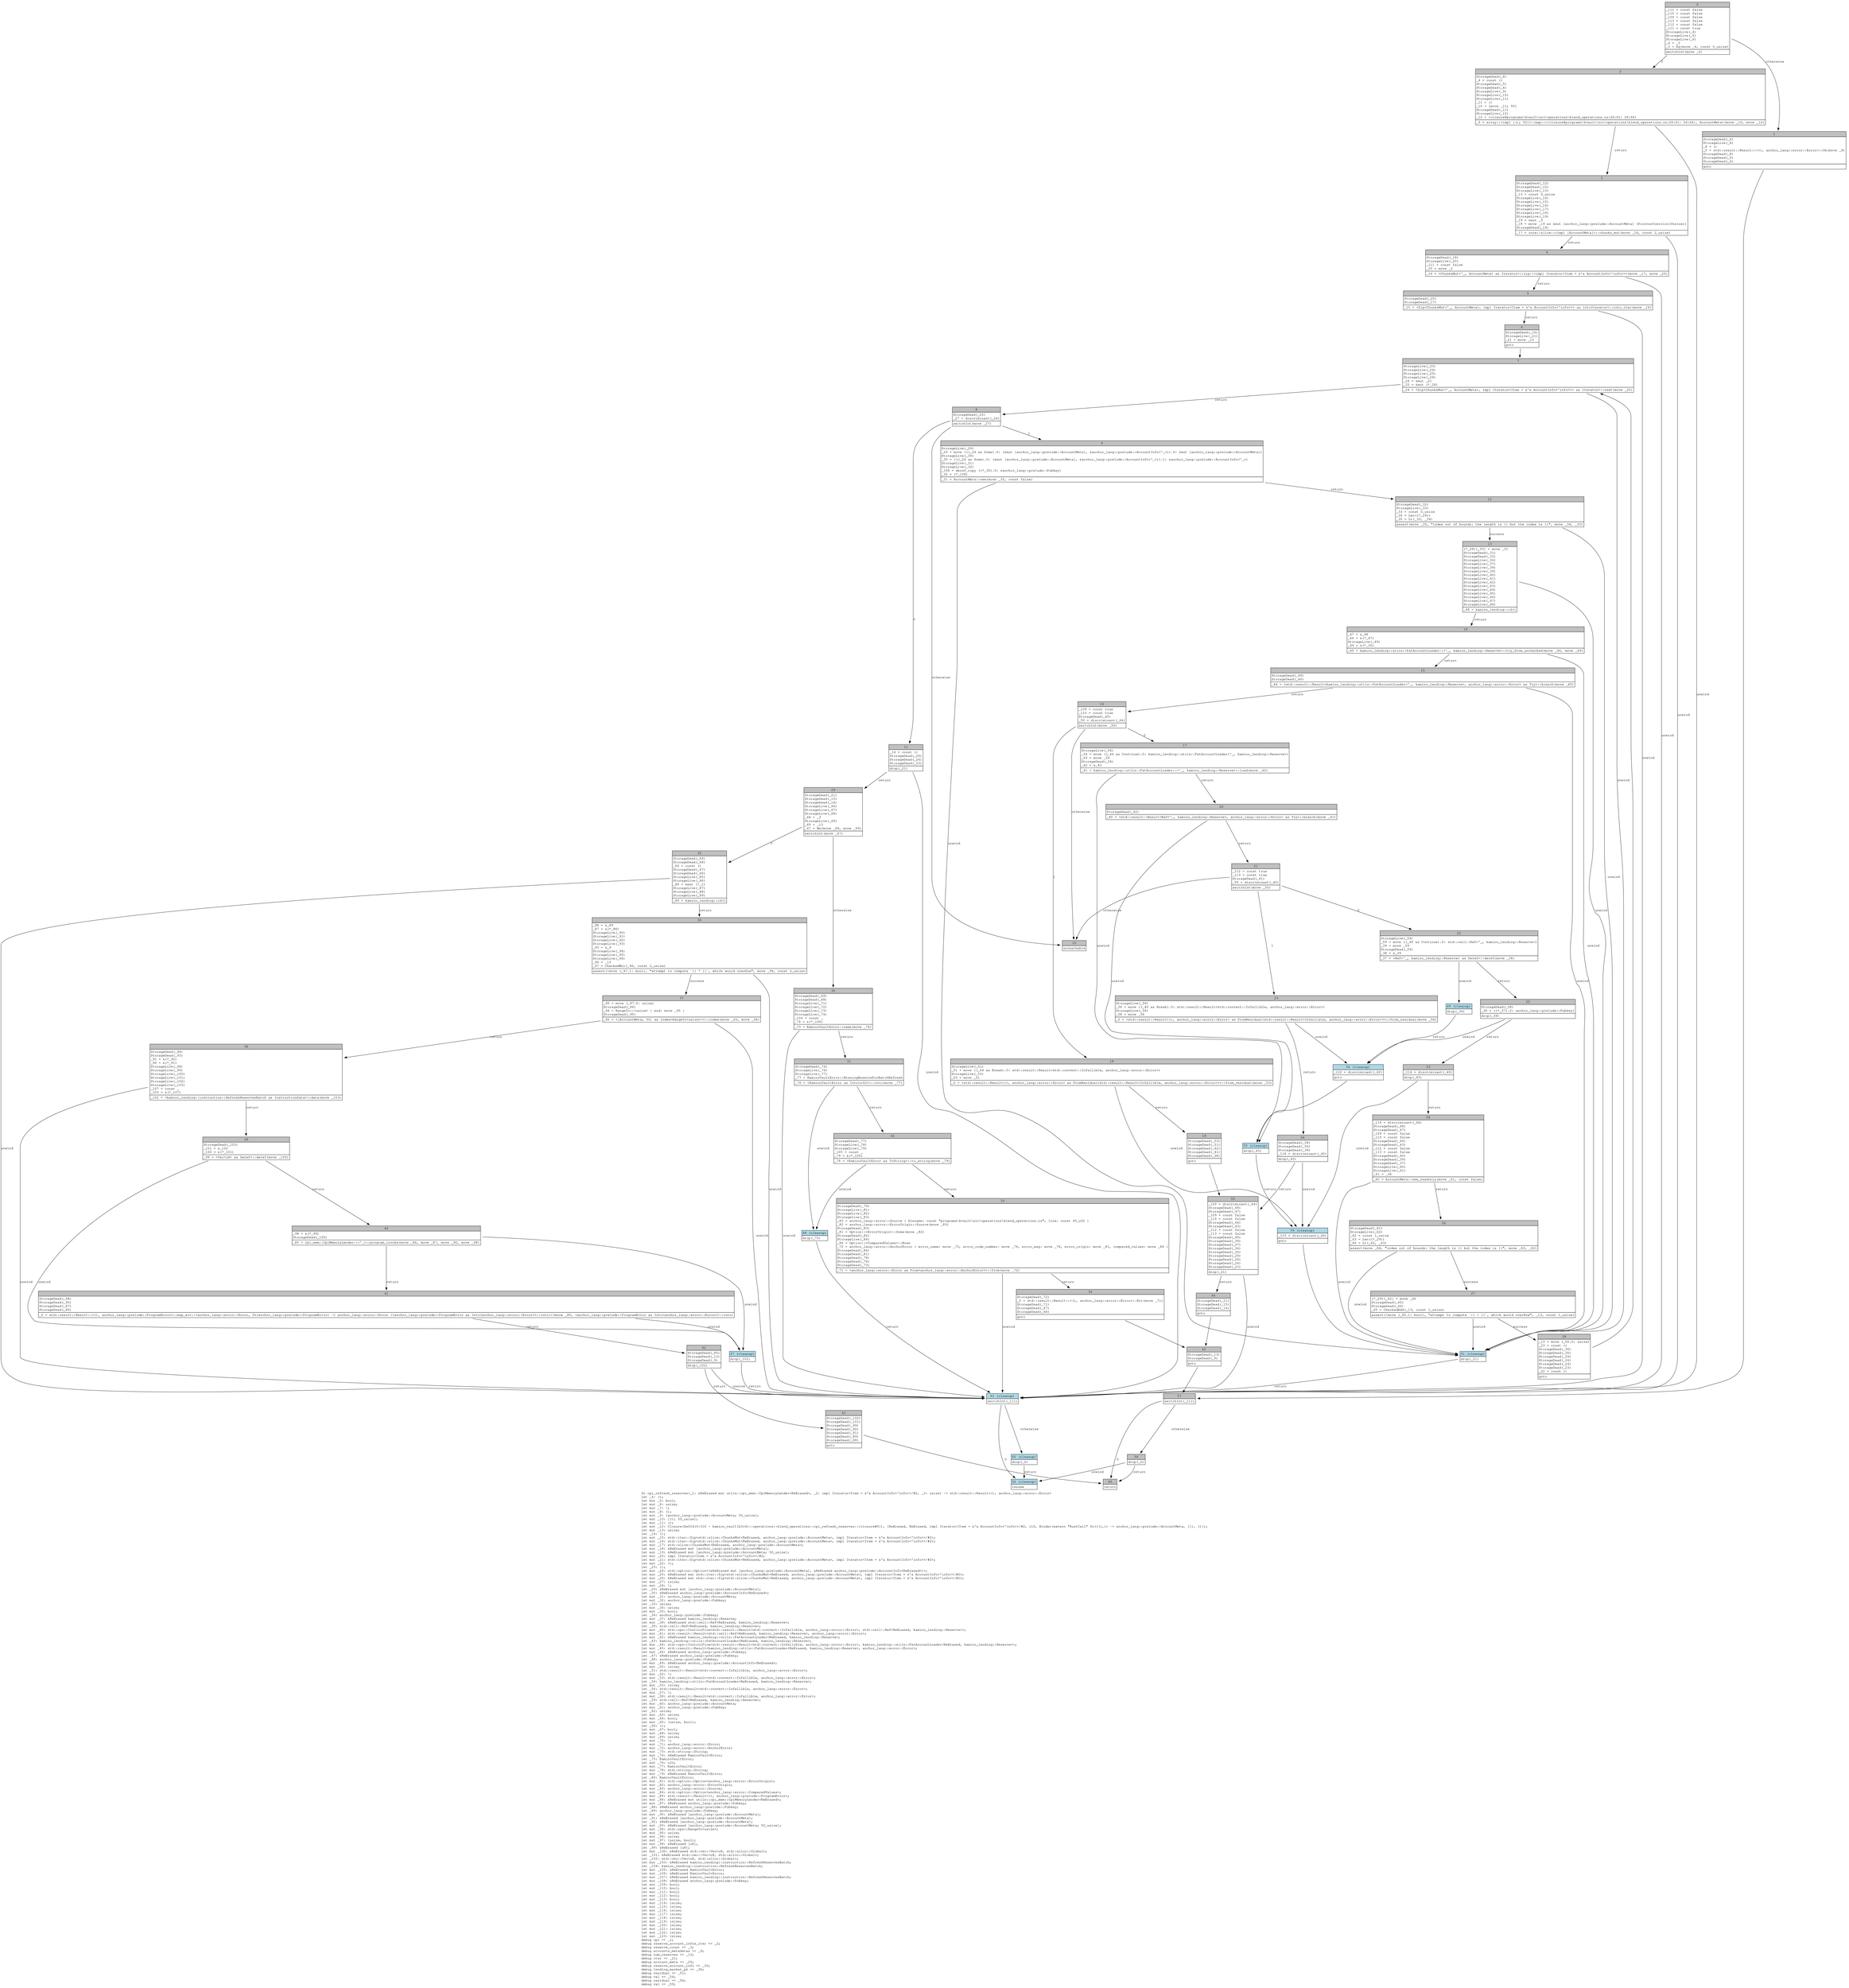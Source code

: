 digraph Mir_0_312 {
    graph [fontname="Courier, monospace"];
    node [fontname="Courier, monospace"];
    edge [fontname="Courier, monospace"];
    label=<fn cpi_refresh_reserves(_1: &amp;ReErased mut utils::cpi_mem::CpiMemoryLender&lt;ReErased&gt;, _2: impl Iterator&lt;Item = &amp;'a AccountInfo&lt;'info&gt;&gt;/#2, _3: usize) -&gt; std::result::Result&lt;(), anchor_lang::error::Error&gt;<br align="left"/>let _4: ();<br align="left"/>let mut _5: bool;<br align="left"/>let mut _6: usize;<br align="left"/>let mut _7: !;<br align="left"/>let mut _8: ();<br align="left"/>let mut _9: [anchor_lang::prelude::AccountMeta; 50_usize];<br align="left"/>let mut _10: [(); 50_usize];<br align="left"/>let mut _11: ();<br align="left"/>let mut _12: Closure(DefId(0:316 ~ kamino_vault[b3c4]::operations::klend_operations::cpi_refresh_reserves::{closure#0}), [ReErased, ReErased, impl Iterator&lt;Item = &amp;'a AccountInfo&lt;'info&gt;&gt;/#2, i16, Binder(extern &quot;RustCall&quot; fn(((),)) -&gt; anchor_lang::prelude::AccountMeta, []), ()]);<br align="left"/>let mut _13: usize;<br align="left"/>let _14: ();<br align="left"/>let mut _15: std::iter::Zip&lt;std::slice::ChunksMut&lt;ReErased, anchor_lang::prelude::AccountMeta&gt;, impl Iterator&lt;Item = &amp;'a AccountInfo&lt;'info&gt;&gt;/#2&gt;;<br align="left"/>let mut _16: std::iter::Zip&lt;std::slice::ChunksMut&lt;ReErased, anchor_lang::prelude::AccountMeta&gt;, impl Iterator&lt;Item = &amp;'a AccountInfo&lt;'info&gt;&gt;/#2&gt;;<br align="left"/>let mut _17: std::slice::ChunksMut&lt;ReErased, anchor_lang::prelude::AccountMeta&gt;;<br align="left"/>let mut _18: &amp;ReErased mut [anchor_lang::prelude::AccountMeta];<br align="left"/>let mut _19: &amp;ReErased mut [anchor_lang::prelude::AccountMeta; 50_usize];<br align="left"/>let mut _20: impl Iterator&lt;Item = &amp;'a AccountInfo&lt;'info&gt;&gt;/#2;<br align="left"/>let mut _21: std::iter::Zip&lt;std::slice::ChunksMut&lt;ReErased, anchor_lang::prelude::AccountMeta&gt;, impl Iterator&lt;Item = &amp;'a AccountInfo&lt;'info&gt;&gt;/#2&gt;;<br align="left"/>let mut _22: ();<br align="left"/>let _23: ();<br align="left"/>let mut _24: std::option::Option&lt;(&amp;ReErased mut [anchor_lang::prelude::AccountMeta], &amp;ReErased anchor_lang::prelude::AccountInfo&lt;ReErased&gt;)&gt;;<br align="left"/>let mut _25: &amp;ReErased mut std::iter::Zip&lt;std::slice::ChunksMut&lt;ReErased, anchor_lang::prelude::AccountMeta&gt;, impl Iterator&lt;Item = &amp;'a AccountInfo&lt;'info&gt;&gt;/#2&gt;;<br align="left"/>let mut _26: &amp;ReErased mut std::iter::Zip&lt;std::slice::ChunksMut&lt;ReErased, anchor_lang::prelude::AccountMeta&gt;, impl Iterator&lt;Item = &amp;'a AccountInfo&lt;'info&gt;&gt;/#2&gt;;<br align="left"/>let mut _27: isize;<br align="left"/>let mut _28: !;<br align="left"/>let _29: &amp;ReErased mut [anchor_lang::prelude::AccountMeta];<br align="left"/>let _30: &amp;ReErased anchor_lang::prelude::AccountInfo&lt;ReErased&gt;;<br align="left"/>let mut _31: anchor_lang::prelude::AccountMeta;<br align="left"/>let mut _32: anchor_lang::prelude::Pubkey;<br align="left"/>let _33: usize;<br align="left"/>let mut _34: usize;<br align="left"/>let mut _35: bool;<br align="left"/>let _36: anchor_lang::prelude::Pubkey;<br align="left"/>let mut _37: &amp;ReErased kamino_lending::Reserve;<br align="left"/>let mut _38: &amp;ReErased std::cell::Ref&lt;ReErased, kamino_lending::Reserve&gt;;<br align="left"/>let _39: std::cell::Ref&lt;ReErased, kamino_lending::Reserve&gt;;<br align="left"/>let mut _40: std::ops::ControlFlow&lt;std::result::Result&lt;std::convert::Infallible, anchor_lang::error::Error&gt;, std::cell::Ref&lt;ReErased, kamino_lending::Reserve&gt;&gt;;<br align="left"/>let mut _41: std::result::Result&lt;std::cell::Ref&lt;ReErased, kamino_lending::Reserve&gt;, anchor_lang::error::Error&gt;;<br align="left"/>let mut _42: &amp;ReErased kamino_lending::utils::FatAccountLoader&lt;ReErased, kamino_lending::Reserve&gt;;<br align="left"/>let _43: kamino_lending::utils::FatAccountLoader&lt;ReErased, kamino_lending::Reserve&gt;;<br align="left"/>let mut _44: std::ops::ControlFlow&lt;std::result::Result&lt;std::convert::Infallible, anchor_lang::error::Error&gt;, kamino_lending::utils::FatAccountLoader&lt;ReErased, kamino_lending::Reserve&gt;&gt;;<br align="left"/>let mut _45: std::result::Result&lt;kamino_lending::utils::FatAccountLoader&lt;ReErased, kamino_lending::Reserve&gt;, anchor_lang::error::Error&gt;;<br align="left"/>let mut _46: &amp;ReErased anchor_lang::prelude::Pubkey;<br align="left"/>let _47: &amp;ReErased anchor_lang::prelude::Pubkey;<br align="left"/>let _48: anchor_lang::prelude::Pubkey;<br align="left"/>let mut _49: &amp;ReErased anchor_lang::prelude::AccountInfo&lt;ReErased&gt;;<br align="left"/>let mut _50: isize;<br align="left"/>let _51: std::result::Result&lt;std::convert::Infallible, anchor_lang::error::Error&gt;;<br align="left"/>let mut _52: !;<br align="left"/>let mut _53: std::result::Result&lt;std::convert::Infallible, anchor_lang::error::Error&gt;;<br align="left"/>let _54: kamino_lending::utils::FatAccountLoader&lt;ReErased, kamino_lending::Reserve&gt;;<br align="left"/>let mut _55: isize;<br align="left"/>let _56: std::result::Result&lt;std::convert::Infallible, anchor_lang::error::Error&gt;;<br align="left"/>let mut _57: !;<br align="left"/>let mut _58: std::result::Result&lt;std::convert::Infallible, anchor_lang::error::Error&gt;;<br align="left"/>let _59: std::cell::Ref&lt;ReErased, kamino_lending::Reserve&gt;;<br align="left"/>let mut _60: anchor_lang::prelude::AccountMeta;<br align="left"/>let mut _61: anchor_lang::prelude::Pubkey;<br align="left"/>let _62: usize;<br align="left"/>let mut _63: usize;<br align="left"/>let mut _64: bool;<br align="left"/>let mut _65: (usize, bool);<br align="left"/>let _66: ();<br align="left"/>let mut _67: bool;<br align="left"/>let mut _68: usize;<br align="left"/>let mut _69: usize;<br align="left"/>let mut _70: !;<br align="left"/>let mut _71: anchor_lang::error::Error;<br align="left"/>let mut _72: anchor_lang::error::AnchorError;<br align="left"/>let mut _73: std::string::String;<br align="left"/>let mut _74: &amp;ReErased KaminoVaultError;<br align="left"/>let _75: KaminoVaultError;<br align="left"/>let mut _76: u32;<br align="left"/>let mut _77: KaminoVaultError;<br align="left"/>let mut _78: std::string::String;<br align="left"/>let mut _79: &amp;ReErased KaminoVaultError;<br align="left"/>let _80: KaminoVaultError;<br align="left"/>let mut _81: std::option::Option&lt;anchor_lang::error::ErrorOrigin&gt;;<br align="left"/>let mut _82: anchor_lang::error::ErrorOrigin;<br align="left"/>let mut _83: anchor_lang::error::Source;<br align="left"/>let mut _84: std::option::Option&lt;anchor_lang::error::ComparedValues&gt;;<br align="left"/>let mut _85: std::result::Result&lt;(), anchor_lang::prelude::ProgramError&gt;;<br align="left"/>let mut _86: &amp;ReErased mut utils::cpi_mem::CpiMemoryLender&lt;ReErased&gt;;<br align="left"/>let mut _87: &amp;ReErased anchor_lang::prelude::Pubkey;<br align="left"/>let _88: &amp;ReErased anchor_lang::prelude::Pubkey;<br align="left"/>let _89: anchor_lang::prelude::Pubkey;<br align="left"/>let mut _90: &amp;ReErased [anchor_lang::prelude::AccountMeta];<br align="left"/>let _91: &amp;ReErased [anchor_lang::prelude::AccountMeta];<br align="left"/>let _92: &amp;ReErased [anchor_lang::prelude::AccountMeta];<br align="left"/>let mut _93: &amp;ReErased [anchor_lang::prelude::AccountMeta; 50_usize];<br align="left"/>let mut _94: std::ops::RangeTo&lt;usize&gt;;<br align="left"/>let mut _95: usize;<br align="left"/>let mut _96: usize;<br align="left"/>let mut _97: (usize, bool);<br align="left"/>let mut _98: &amp;ReErased [u8];<br align="left"/>let _99: &amp;ReErased [u8];<br align="left"/>let mut _100: &amp;ReErased std::vec::Vec&lt;u8, std::alloc::Global&gt;;<br align="left"/>let _101: &amp;ReErased std::vec::Vec&lt;u8, std::alloc::Global&gt;;<br align="left"/>let _102: std::vec::Vec&lt;u8, std::alloc::Global&gt;;<br align="left"/>let mut _103: &amp;ReErased kamino_lending::instruction::RefreshReservesBatch;<br align="left"/>let _104: kamino_lending::instruction::RefreshReservesBatch;<br align="left"/>let mut _105: &amp;ReErased KaminoVaultError;<br align="left"/>let mut _106: &amp;ReErased KaminoVaultError;<br align="left"/>let mut _107: &amp;ReErased kamino_lending::instruction::RefreshReservesBatch;<br align="left"/>let mut _108: &amp;ReErased anchor_lang::prelude::Pubkey;<br align="left"/>let mut _109: bool;<br align="left"/>let mut _110: bool;<br align="left"/>let mut _111: bool;<br align="left"/>let mut _112: bool;<br align="left"/>let mut _113: bool;<br align="left"/>let mut _114: isize;<br align="left"/>let mut _115: isize;<br align="left"/>let mut _116: isize;<br align="left"/>let mut _117: isize;<br align="left"/>let mut _118: isize;<br align="left"/>let mut _119: isize;<br align="left"/>let mut _120: isize;<br align="left"/>let mut _121: isize;<br align="left"/>let mut _122: isize;<br align="left"/>let mut _123: isize;<br align="left"/>debug cpi =&gt; _1;<br align="left"/>debug reserve_account_infos_iter =&gt; _2;<br align="left"/>debug reserve_count =&gt; _3;<br align="left"/>debug accounts_metadatas =&gt; _9;<br align="left"/>debug num_reserves =&gt; _13;<br align="left"/>debug iter =&gt; _21;<br align="left"/>debug account_meta =&gt; _29;<br align="left"/>debug reserve_account_info =&gt; _30;<br align="left"/>debug lending_market_pk =&gt; _36;<br align="left"/>debug residual =&gt; _51;<br align="left"/>debug val =&gt; _54;<br align="left"/>debug residual =&gt; _56;<br align="left"/>debug val =&gt; _59;<br align="left"/>>;
    bb0__0_312 [shape="none", label=<<table border="0" cellborder="1" cellspacing="0"><tr><td bgcolor="gray" align="center" colspan="1">0</td></tr><tr><td align="left" balign="left">_111 = const false<br/>_110 = const false<br/>_109 = const false<br/>_113 = const false<br/>_112 = const false<br/>_111 = const true<br/>StorageLive(_4)<br/>StorageLive(_5)<br/>StorageLive(_6)<br/>_6 = _3<br/>_5 = Eq(move _6, const 0_usize)<br/></td></tr><tr><td align="left">switchInt(move _5)</td></tr></table>>];
    bb1__0_312 [shape="none", label=<<table border="0" cellborder="1" cellspacing="0"><tr><td bgcolor="gray" align="center" colspan="1">1</td></tr><tr><td align="left" balign="left">StorageDead(_6)<br/>StorageLive(_8)<br/>_8 = ()<br/>_0 = std::result::Result::&lt;(), anchor_lang::error::Error&gt;::Ok(move _8)<br/>StorageDead(_8)<br/>StorageDead(_5)<br/>StorageDead(_4)<br/></td></tr><tr><td align="left">goto</td></tr></table>>];
    bb2__0_312 [shape="none", label=<<table border="0" cellborder="1" cellspacing="0"><tr><td bgcolor="gray" align="center" colspan="1">2</td></tr><tr><td align="left" balign="left">StorageDead(_6)<br/>_4 = const ()<br/>StorageDead(_5)<br/>StorageDead(_4)<br/>StorageLive(_9)<br/>StorageLive(_10)<br/>StorageLive(_11)<br/>_11 = ()<br/>_10 = [move _11; 50]<br/>StorageDead(_11)<br/>StorageLive(_12)<br/>_12 = {closure@programs\kvault\src\operations\klend_operations.rs:26:61: 26:64}<br/></td></tr><tr><td align="left">_9 = array::&lt;impl [(); 50]&gt;::map::&lt;{closure@programs\kvault\src\operations\klend_operations.rs:26:61: 26:64}, AccountMeta&gt;(move _10, move _12)</td></tr></table>>];
    bb3__0_312 [shape="none", label=<<table border="0" cellborder="1" cellspacing="0"><tr><td bgcolor="gray" align="center" colspan="1">3</td></tr><tr><td align="left" balign="left">StorageDead(_12)<br/>StorageDead(_10)<br/>StorageLive(_13)<br/>_13 = const 0_usize<br/>StorageLive(_14)<br/>StorageLive(_15)<br/>StorageLive(_16)<br/>StorageLive(_17)<br/>StorageLive(_18)<br/>StorageLive(_19)<br/>_19 = &amp;mut _9<br/>_18 = move _19 as &amp;mut [anchor_lang::prelude::AccountMeta] (PointerCoercion(Unsize))<br/>StorageDead(_19)<br/></td></tr><tr><td align="left">_17 = core::slice::&lt;impl [AccountMeta]&gt;::chunks_mut(move _18, const 2_usize)</td></tr></table>>];
    bb4__0_312 [shape="none", label=<<table border="0" cellborder="1" cellspacing="0"><tr><td bgcolor="gray" align="center" colspan="1">4</td></tr><tr><td align="left" balign="left">StorageDead(_18)<br/>StorageLive(_20)<br/>_111 = const false<br/>_20 = move _2<br/></td></tr><tr><td align="left">_16 = &lt;ChunksMut&lt;'_, AccountMeta&gt; as Iterator&gt;::zip::&lt;impl Iterator&lt;Item = &amp;'a AccountInfo&lt;'info&gt;&gt;&gt;(move _17, move _20)</td></tr></table>>];
    bb5__0_312 [shape="none", label=<<table border="0" cellborder="1" cellspacing="0"><tr><td bgcolor="gray" align="center" colspan="1">5</td></tr><tr><td align="left" balign="left">StorageDead(_20)<br/>StorageDead(_17)<br/></td></tr><tr><td align="left">_15 = &lt;Zip&lt;ChunksMut&lt;'_, AccountMeta&gt;, impl Iterator&lt;Item = &amp;'a AccountInfo&lt;'info&gt;&gt;&gt; as IntoIterator&gt;::into_iter(move _16)</td></tr></table>>];
    bb6__0_312 [shape="none", label=<<table border="0" cellborder="1" cellspacing="0"><tr><td bgcolor="gray" align="center" colspan="1">6</td></tr><tr><td align="left" balign="left">StorageDead(_16)<br/>StorageLive(_21)<br/>_21 = move _15<br/></td></tr><tr><td align="left">goto</td></tr></table>>];
    bb7__0_312 [shape="none", label=<<table border="0" cellborder="1" cellspacing="0"><tr><td bgcolor="gray" align="center" colspan="1">7</td></tr><tr><td align="left" balign="left">StorageLive(_23)<br/>StorageLive(_24)<br/>StorageLive(_25)<br/>StorageLive(_26)<br/>_26 = &amp;mut _21<br/>_25 = &amp;mut (*_26)<br/></td></tr><tr><td align="left">_24 = &lt;Zip&lt;ChunksMut&lt;'_, AccountMeta&gt;, impl Iterator&lt;Item = &amp;'a AccountInfo&lt;'info&gt;&gt;&gt; as Iterator&gt;::next(move _25)</td></tr></table>>];
    bb8__0_312 [shape="none", label=<<table border="0" cellborder="1" cellspacing="0"><tr><td bgcolor="gray" align="center" colspan="1">8</td></tr><tr><td align="left" balign="left">StorageDead(_25)<br/>_27 = discriminant(_24)<br/></td></tr><tr><td align="left">switchInt(move _27)</td></tr></table>>];
    bb9__0_312 [shape="none", label=<<table border="0" cellborder="1" cellspacing="0"><tr><td bgcolor="gray" align="center" colspan="1">9</td></tr><tr><td align="left" balign="left">StorageLive(_29)<br/>_29 = move (((_24 as Some).0: (&amp;mut [anchor_lang::prelude::AccountMeta], &amp;anchor_lang::prelude::AccountInfo&lt;'_&gt;)).0: &amp;mut [anchor_lang::prelude::AccountMeta])<br/>StorageLive(_30)<br/>_30 = (((_24 as Some).0: (&amp;mut [anchor_lang::prelude::AccountMeta], &amp;anchor_lang::prelude::AccountInfo&lt;'_&gt;)).1: &amp;anchor_lang::prelude::AccountInfo&lt;'_&gt;)<br/>StorageLive(_31)<br/>StorageLive(_32)<br/>_108 = deref_copy ((*_30).0: &amp;anchor_lang::prelude::Pubkey)<br/>_32 = (*_108)<br/></td></tr><tr><td align="left">_31 = AccountMeta::new(move _32, const false)</td></tr></table>>];
    bb10__0_312 [shape="none", label=<<table border="0" cellborder="1" cellspacing="0"><tr><td bgcolor="gray" align="center" colspan="1">10</td></tr><tr><td align="left">unreachable</td></tr></table>>];
    bb11__0_312 [shape="none", label=<<table border="0" cellborder="1" cellspacing="0"><tr><td bgcolor="gray" align="center" colspan="1">11</td></tr><tr><td align="left" balign="left">_14 = const ()<br/>StorageDead(_26)<br/>StorageDead(_24)<br/>StorageDead(_23)<br/></td></tr><tr><td align="left">drop(_21)</td></tr></table>>];
    bb12__0_312 [shape="none", label=<<table border="0" cellborder="1" cellspacing="0"><tr><td bgcolor="gray" align="center" colspan="1">12</td></tr><tr><td align="left" balign="left">StorageDead(_32)<br/>StorageLive(_33)<br/>_33 = const 0_usize<br/>_34 = Len((*_29))<br/>_35 = Lt(_33, _34)<br/></td></tr><tr><td align="left">assert(move _35, &quot;index out of bounds: the length is {} but the index is {}&quot;, move _34, _33)</td></tr></table>>];
    bb13__0_312 [shape="none", label=<<table border="0" cellborder="1" cellspacing="0"><tr><td bgcolor="gray" align="center" colspan="1">13</td></tr><tr><td align="left" balign="left">(*_29)[_33] = move _31<br/>StorageDead(_31)<br/>StorageDead(_33)<br/>StorageLive(_36)<br/>StorageLive(_37)<br/>StorageLive(_38)<br/>StorageLive(_39)<br/>StorageLive(_40)<br/>StorageLive(_41)<br/>StorageLive(_42)<br/>StorageLive(_43)<br/>StorageLive(_44)<br/>StorageLive(_45)<br/>StorageLive(_46)<br/>StorageLive(_47)<br/>StorageLive(_48)<br/></td></tr><tr><td align="left">_48 = kamino_lending::id()</td></tr></table>>];
    bb14__0_312 [shape="none", label=<<table border="0" cellborder="1" cellspacing="0"><tr><td bgcolor="gray" align="center" colspan="1">14</td></tr><tr><td align="left" balign="left">_47 = &amp;_48<br/>_46 = &amp;(*_47)<br/>StorageLive(_49)<br/>_49 = &amp;(*_30)<br/></td></tr><tr><td align="left">_45 = kamino_lending::utils::FatAccountLoader::&lt;'_, kamino_lending::Reserve&gt;::try_from_unchecked(move _46, move _49)</td></tr></table>>];
    bb15__0_312 [shape="none", label=<<table border="0" cellborder="1" cellspacing="0"><tr><td bgcolor="gray" align="center" colspan="1">15</td></tr><tr><td align="left" balign="left">StorageDead(_49)<br/>StorageDead(_46)<br/></td></tr><tr><td align="left">_44 = &lt;std::result::Result&lt;kamino_lending::utils::FatAccountLoader&lt;'_, kamino_lending::Reserve&gt;, anchor_lang::error::Error&gt; as Try&gt;::branch(move _45)</td></tr></table>>];
    bb16__0_312 [shape="none", label=<<table border="0" cellborder="1" cellspacing="0"><tr><td bgcolor="gray" align="center" colspan="1">16</td></tr><tr><td align="left" balign="left">_109 = const true<br/>_110 = const true<br/>StorageDead(_45)<br/>_50 = discriminant(_44)<br/></td></tr><tr><td align="left">switchInt(move _50)</td></tr></table>>];
    bb17__0_312 [shape="none", label=<<table border="0" cellborder="1" cellspacing="0"><tr><td bgcolor="gray" align="center" colspan="1">17</td></tr><tr><td align="left" balign="left">StorageLive(_54)<br/>_54 = move ((_44 as Continue).0: kamino_lending::utils::FatAccountLoader&lt;'_, kamino_lending::Reserve&gt;)<br/>_43 = move _54<br/>StorageDead(_54)<br/>_42 = &amp;_43<br/></td></tr><tr><td align="left">_41 = kamino_lending::utils::FatAccountLoader::&lt;'_, kamino_lending::Reserve&gt;::load(move _42)</td></tr></table>>];
    bb18__0_312 [shape="none", label=<<table border="0" cellborder="1" cellspacing="0"><tr><td bgcolor="gray" align="center" colspan="1">18</td></tr><tr><td align="left" balign="left">StorageLive(_51)<br/>_51 = move ((_44 as Break).0: std::result::Result&lt;std::convert::Infallible, anchor_lang::error::Error&gt;)<br/>StorageLive(_53)<br/>_53 = move _51<br/></td></tr><tr><td align="left">_0 = &lt;std::result::Result&lt;(), anchor_lang::error::Error&gt; as FromResidual&lt;std::result::Result&lt;Infallible, anchor_lang::error::Error&gt;&gt;&gt;::from_residual(move _53)</td></tr></table>>];
    bb19__0_312 [shape="none", label=<<table border="0" cellborder="1" cellspacing="0"><tr><td bgcolor="gray" align="center" colspan="1">19</td></tr><tr><td align="left" balign="left">StorageDead(_53)<br/>StorageDead(_51)<br/>StorageDead(_42)<br/>StorageDead(_41)<br/>StorageDead(_38)<br/></td></tr><tr><td align="left">goto</td></tr></table>>];
    bb20__0_312 [shape="none", label=<<table border="0" cellborder="1" cellspacing="0"><tr><td bgcolor="gray" align="center" colspan="1">20</td></tr><tr><td align="left" balign="left">StorageDead(_42)<br/></td></tr><tr><td align="left">_40 = &lt;std::result::Result&lt;Ref&lt;'_, kamino_lending::Reserve&gt;, anchor_lang::error::Error&gt; as Try&gt;::branch(move _41)</td></tr></table>>];
    bb21__0_312 [shape="none", label=<<table border="0" cellborder="1" cellspacing="0"><tr><td bgcolor="gray" align="center" colspan="1">21</td></tr><tr><td align="left" balign="left">_112 = const true<br/>_113 = const true<br/>StorageDead(_41)<br/>_55 = discriminant(_40)<br/></td></tr><tr><td align="left">switchInt(move _55)</td></tr></table>>];
    bb22__0_312 [shape="none", label=<<table border="0" cellborder="1" cellspacing="0"><tr><td bgcolor="gray" align="center" colspan="1">22</td></tr><tr><td align="left" balign="left">StorageLive(_59)<br/>_59 = move ((_40 as Continue).0: std::cell::Ref&lt;'_, kamino_lending::Reserve&gt;)<br/>_39 = move _59<br/>StorageDead(_59)<br/>_38 = &amp;_39<br/></td></tr><tr><td align="left">_37 = &lt;Ref&lt;'_, kamino_lending::Reserve&gt; as Deref&gt;::deref(move _38)</td></tr></table>>];
    bb23__0_312 [shape="none", label=<<table border="0" cellborder="1" cellspacing="0"><tr><td bgcolor="gray" align="center" colspan="1">23</td></tr><tr><td align="left" balign="left">StorageLive(_56)<br/>_56 = move ((_40 as Break).0: std::result::Result&lt;std::convert::Infallible, anchor_lang::error::Error&gt;)<br/>StorageLive(_58)<br/>_58 = move _56<br/></td></tr><tr><td align="left">_0 = &lt;std::result::Result&lt;(), anchor_lang::error::Error&gt; as FromResidual&lt;std::result::Result&lt;Infallible, anchor_lang::error::Error&gt;&gt;&gt;::from_residual(move _58)</td></tr></table>>];
    bb24__0_312 [shape="none", label=<<table border="0" cellborder="1" cellspacing="0"><tr><td bgcolor="gray" align="center" colspan="1">24</td></tr><tr><td align="left" balign="left">StorageDead(_58)<br/>StorageDead(_56)<br/>StorageDead(_38)<br/>_118 = discriminant(_40)<br/></td></tr><tr><td align="left">drop(_43)</td></tr></table>>];
    bb25__0_312 [shape="none", label=<<table border="0" cellborder="1" cellspacing="0"><tr><td bgcolor="gray" align="center" colspan="1">25</td></tr><tr><td align="left" balign="left">StorageDead(_38)<br/>_36 = ((*_37).2: anchor_lang::prelude::Pubkey)<br/></td></tr><tr><td align="left">drop(_39)</td></tr></table>>];
    bb26__0_312 [shape="none", label=<<table border="0" cellborder="1" cellspacing="0"><tr><td bgcolor="gray" align="center" colspan="1">26</td></tr><tr><td align="left" balign="left">StorageDead(_61)<br/>StorageLive(_62)<br/>_62 = const 1_usize<br/>_63 = Len((*_29))<br/>_64 = Lt(_62, _63)<br/></td></tr><tr><td align="left">assert(move _64, &quot;index out of bounds: the length is {} but the index is {}&quot;, move _63, _62)</td></tr></table>>];
    bb27__0_312 [shape="none", label=<<table border="0" cellborder="1" cellspacing="0"><tr><td bgcolor="gray" align="center" colspan="1">27</td></tr><tr><td align="left" balign="left">(*_29)[_62] = move _60<br/>StorageDead(_60)<br/>StorageDead(_62)<br/>_65 = CheckedAdd(_13, const 1_usize)<br/></td></tr><tr><td align="left">assert(!move (_65.1: bool), &quot;attempt to compute `{} + {}`, which would overflow&quot;, _13, const 1_usize)</td></tr></table>>];
    bb28__0_312 [shape="none", label=<<table border="0" cellborder="1" cellspacing="0"><tr><td bgcolor="gray" align="center" colspan="1">28</td></tr><tr><td align="left" balign="left">_13 = move (_65.0: usize)<br/>_23 = const ()<br/>StorageDead(_36)<br/>StorageDead(_30)<br/>StorageDead(_29)<br/>StorageDead(_26)<br/>StorageDead(_24)<br/>StorageDead(_23)<br/>_22 = const ()<br/></td></tr><tr><td align="left">goto</td></tr></table>>];
    bb29__0_312 [shape="none", label=<<table border="0" cellborder="1" cellspacing="0"><tr><td bgcolor="gray" align="center" colspan="1">29</td></tr><tr><td align="left" balign="left">StorageDead(_21)<br/>StorageDead(_15)<br/>StorageDead(_14)<br/>StorageLive(_66)<br/>StorageLive(_67)<br/>StorageLive(_68)<br/>_68 = _3<br/>StorageLive(_69)<br/>_69 = _13<br/>_67 = Ne(move _68, move _69)<br/></td></tr><tr><td align="left">switchInt(move _67)</td></tr></table>>];
    bb30__0_312 [shape="none", label=<<table border="0" cellborder="1" cellspacing="0"><tr><td bgcolor="gray" align="center" colspan="1">30</td></tr><tr><td align="left" balign="left">StorageDead(_69)<br/>StorageDead(_68)<br/>StorageLive(_71)<br/>StorageLive(_72)<br/>StorageLive(_73)<br/>StorageLive(_74)<br/>_106 = const _<br/>_74 = &amp;(*_106)<br/></td></tr><tr><td align="left">_73 = KaminoVaultError::name(move _74)</td></tr></table>>];
    bb31__0_312 [shape="none", label=<<table border="0" cellborder="1" cellspacing="0"><tr><td bgcolor="gray" align="center" colspan="1">31</td></tr><tr><td align="left" balign="left">StorageDead(_74)<br/>StorageLive(_76)<br/>StorageLive(_77)<br/>_77 = KaminoVaultError::MissingReserveForBatchRefresh<br/></td></tr><tr><td align="left">_76 = &lt;KaminoVaultError as Into&lt;u32&gt;&gt;::into(move _77)</td></tr></table>>];
    bb32__0_312 [shape="none", label=<<table border="0" cellborder="1" cellspacing="0"><tr><td bgcolor="gray" align="center" colspan="1">32</td></tr><tr><td align="left" balign="left">StorageDead(_77)<br/>StorageLive(_78)<br/>StorageLive(_79)<br/>_105 = const _<br/>_79 = &amp;(*_105)<br/></td></tr><tr><td align="left">_78 = &lt;KaminoVaultError as ToString&gt;::to_string(move _79)</td></tr></table>>];
    bb33__0_312 [shape="none", label=<<table border="0" cellborder="1" cellspacing="0"><tr><td bgcolor="gray" align="center" colspan="1">33</td></tr><tr><td align="left" balign="left">StorageDead(_79)<br/>StorageLive(_81)<br/>StorageLive(_82)<br/>StorageLive(_83)<br/>_83 = anchor_lang::error::Source { filename: const &quot;programs\\kvault\\src\\operations\\klend_operations.rs&quot;, line: const 45_u32 }<br/>_82 = anchor_lang::error::ErrorOrigin::Source(move _83)<br/>StorageDead(_83)<br/>_81 = Option::&lt;ErrorOrigin&gt;::Some(move _82)<br/>StorageDead(_82)<br/>StorageLive(_84)<br/>_84 = Option::&lt;ComparedValues&gt;::None<br/>_72 = anchor_lang::error::AnchorError { error_name: move _73, error_code_number: move _76, error_msg: move _78, error_origin: move _81, compared_values: move _84 }<br/>StorageDead(_84)<br/>StorageDead(_81)<br/>StorageDead(_78)<br/>StorageDead(_76)<br/>StorageDead(_73)<br/></td></tr><tr><td align="left">_71 = &lt;anchor_lang::error::Error as From&lt;anchor_lang::error::AnchorError&gt;&gt;::from(move _72)</td></tr></table>>];
    bb34__0_312 [shape="none", label=<<table border="0" cellborder="1" cellspacing="0"><tr><td bgcolor="gray" align="center" colspan="1">34</td></tr><tr><td align="left" balign="left">StorageDead(_72)<br/>_0 = std::result::Result::&lt;(), anchor_lang::error::Error&gt;::Err(move _71)<br/>StorageDead(_71)<br/>StorageDead(_67)<br/>StorageDead(_66)<br/></td></tr><tr><td align="left">goto</td></tr></table>>];
    bb35__0_312 [shape="none", label=<<table border="0" cellborder="1" cellspacing="0"><tr><td bgcolor="gray" align="center" colspan="1">35</td></tr><tr><td align="left" balign="left">StorageDead(_69)<br/>StorageDead(_68)<br/>_66 = const ()<br/>StorageDead(_67)<br/>StorageDead(_66)<br/>StorageLive(_85)<br/>StorageLive(_86)<br/>_86 = &amp;mut (*_1)<br/>StorageLive(_87)<br/>StorageLive(_88)<br/>StorageLive(_89)<br/></td></tr><tr><td align="left">_89 = kamino_lending::id()</td></tr></table>>];
    bb36__0_312 [shape="none", label=<<table border="0" cellborder="1" cellspacing="0"><tr><td bgcolor="gray" align="center" colspan="1">36</td></tr><tr><td align="left" balign="left">_88 = &amp;_89<br/>_87 = &amp;(*_88)<br/>StorageLive(_90)<br/>StorageLive(_91)<br/>StorageLive(_92)<br/>StorageLive(_93)<br/>_93 = &amp;_9<br/>StorageLive(_94)<br/>StorageLive(_95)<br/>StorageLive(_96)<br/>_96 = _13<br/>_97 = CheckedMul(_96, const 2_usize)<br/></td></tr><tr><td align="left">assert(!move (_97.1: bool), &quot;attempt to compute `{} * {}`, which would overflow&quot;, move _96, const 2_usize)</td></tr></table>>];
    bb37__0_312 [shape="none", label=<<table border="0" cellborder="1" cellspacing="0"><tr><td bgcolor="gray" align="center" colspan="1">37</td></tr><tr><td align="left" balign="left">_95 = move (_97.0: usize)<br/>StorageDead(_96)<br/>_94 = RangeTo::&lt;usize&gt; { end: move _95 }<br/>StorageDead(_95)<br/></td></tr><tr><td align="left">_92 = &lt;[AccountMeta; 50] as Index&lt;RangeTo&lt;usize&gt;&gt;&gt;::index(move _93, move _94)</td></tr></table>>];
    bb38__0_312 [shape="none", label=<<table border="0" cellborder="1" cellspacing="0"><tr><td bgcolor="gray" align="center" colspan="1">38</td></tr><tr><td align="left" balign="left">StorageDead(_94)<br/>StorageDead(_93)<br/>_91 = &amp;(*_92)<br/>_90 = &amp;(*_91)<br/>StorageLive(_98)<br/>StorageLive(_99)<br/>StorageLive(_100)<br/>StorageLive(_101)<br/>StorageLive(_102)<br/>StorageLive(_103)<br/>_107 = const _<br/>_103 = &amp;(*_107)<br/></td></tr><tr><td align="left">_102 = &lt;kamino_lending::instruction::RefreshReservesBatch as InstructionData&gt;::data(move _103)</td></tr></table>>];
    bb39__0_312 [shape="none", label=<<table border="0" cellborder="1" cellspacing="0"><tr><td bgcolor="gray" align="center" colspan="1">39</td></tr><tr><td align="left" balign="left">StorageDead(_103)<br/>_101 = &amp;_102<br/>_100 = &amp;(*_101)<br/></td></tr><tr><td align="left">_99 = &lt;Vec&lt;u8&gt; as Deref&gt;::deref(move _100)</td></tr></table>>];
    bb40__0_312 [shape="none", label=<<table border="0" cellborder="1" cellspacing="0"><tr><td bgcolor="gray" align="center" colspan="1">40</td></tr><tr><td align="left" balign="left">_98 = &amp;(*_99)<br/>StorageDead(_100)<br/></td></tr><tr><td align="left">_85 = cpi_mem::CpiMemoryLender::&lt;'_&gt;::program_invoke(move _86, move _87, move _90, move _98)</td></tr></table>>];
    bb41__0_312 [shape="none", label=<<table border="0" cellborder="1" cellspacing="0"><tr><td bgcolor="gray" align="center" colspan="1">41</td></tr><tr><td align="left" balign="left">StorageDead(_98)<br/>StorageDead(_90)<br/>StorageDead(_87)<br/>StorageDead(_86)<br/></td></tr><tr><td align="left">_0 = std::result::Result::&lt;(), anchor_lang::prelude::ProgramError&gt;::map_err::&lt;anchor_lang::error::Error, fn(anchor_lang::prelude::ProgramError) -&gt; anchor_lang::error::Error {&lt;anchor_lang::prelude::ProgramError as Into&lt;anchor_lang::error::Error&gt;&gt;::into}&gt;(move _85, &lt;anchor_lang::prelude::ProgramError as Into&lt;anchor_lang::error::Error&gt;&gt;::into)</td></tr></table>>];
    bb42__0_312 [shape="none", label=<<table border="0" cellborder="1" cellspacing="0"><tr><td bgcolor="gray" align="center" colspan="1">42</td></tr><tr><td align="left" balign="left">StorageDead(_85)<br/>StorageDead(_13)<br/>StorageDead(_9)<br/></td></tr><tr><td align="left">drop(_102)</td></tr></table>>];
    bb43__0_312 [shape="none", label=<<table border="0" cellborder="1" cellspacing="0"><tr><td bgcolor="gray" align="center" colspan="1">43</td></tr><tr><td align="left" balign="left">StorageDead(_102)<br/>StorageDead(_101)<br/>StorageDead(_99)<br/>StorageDead(_92)<br/>StorageDead(_91)<br/>StorageDead(_89)<br/>StorageDead(_88)<br/></td></tr><tr><td align="left">goto</td></tr></table>>];
    bb44__0_312 [shape="none", label=<<table border="0" cellborder="1" cellspacing="0"><tr><td bgcolor="gray" align="center" colspan="1">44</td></tr><tr><td align="left" balign="left">StorageDead(_21)<br/>StorageDead(_15)<br/>StorageDead(_14)<br/></td></tr><tr><td align="left">goto</td></tr></table>>];
    bb45__0_312 [shape="none", label=<<table border="0" cellborder="1" cellspacing="0"><tr><td bgcolor="gray" align="center" colspan="1">45</td></tr><tr><td align="left" balign="left">StorageDead(_13)<br/>StorageDead(_9)<br/></td></tr><tr><td align="left">goto</td></tr></table>>];
    bb46__0_312 [shape="none", label=<<table border="0" cellborder="1" cellspacing="0"><tr><td bgcolor="gray" align="center" colspan="1">46</td></tr><tr><td align="left">return</td></tr></table>>];
    bb47__0_312 [shape="none", label=<<table border="0" cellborder="1" cellspacing="0"><tr><td bgcolor="lightblue" align="center" colspan="1">47 (cleanup)</td></tr><tr><td align="left">drop(_102)</td></tr></table>>];
    bb48__0_312 [shape="none", label=<<table border="0" cellborder="1" cellspacing="0"><tr><td bgcolor="lightblue" align="center" colspan="1">48 (cleanup)</td></tr><tr><td align="left">drop(_73)</td></tr></table>>];
    bb49__0_312 [shape="none", label=<<table border="0" cellborder="1" cellspacing="0"><tr><td bgcolor="lightblue" align="center" colspan="1">49 (cleanup)</td></tr><tr><td align="left">drop(_39)</td></tr></table>>];
    bb50__0_312 [shape="none", label=<<table border="0" cellborder="1" cellspacing="0"><tr><td bgcolor="lightblue" align="center" colspan="1">50 (cleanup)</td></tr><tr><td align="left">drop(_43)</td></tr></table>>];
    bb51__0_312 [shape="none", label=<<table border="0" cellborder="1" cellspacing="0"><tr><td bgcolor="lightblue" align="center" colspan="1">51 (cleanup)</td></tr><tr><td align="left">drop(_21)</td></tr></table>>];
    bb52__0_312 [shape="none", label=<<table border="0" cellborder="1" cellspacing="0"><tr><td bgcolor="lightblue" align="center" colspan="1">52 (cleanup)</td></tr><tr><td align="left">resume</td></tr></table>>];
    bb53__0_312 [shape="none", label=<<table border="0" cellborder="1" cellspacing="0"><tr><td bgcolor="gray" align="center" colspan="1">53</td></tr><tr><td align="left" balign="left">_114 = discriminant(_40)<br/></td></tr><tr><td align="left">drop(_43)</td></tr></table>>];
    bb54__0_312 [shape="none", label=<<table border="0" cellborder="1" cellspacing="0"><tr><td bgcolor="gray" align="center" colspan="1">54</td></tr><tr><td align="left" balign="left">_116 = discriminant(_44)<br/>StorageDead(_48)<br/>StorageDead(_47)<br/>_109 = const false<br/>_110 = const false<br/>StorageDead(_44)<br/>StorageDead(_43)<br/>_112 = const false<br/>_113 = const false<br/>StorageDead(_40)<br/>StorageDead(_39)<br/>StorageDead(_37)<br/>StorageLive(_60)<br/>StorageLive(_61)<br/>_61 = _36<br/></td></tr><tr><td align="left">_60 = AccountMeta::new_readonly(move _61, const false)</td></tr></table>>];
    bb55__0_312 [shape="none", label=<<table border="0" cellborder="1" cellspacing="0"><tr><td bgcolor="gray" align="center" colspan="1">55</td></tr><tr><td align="left" balign="left">_120 = discriminant(_44)<br/>StorageDead(_48)<br/>StorageDead(_47)<br/>_109 = const false<br/>_110 = const false<br/>StorageDead(_44)<br/>StorageDead(_43)<br/>_112 = const false<br/>_113 = const false<br/>StorageDead(_40)<br/>StorageDead(_39)<br/>StorageDead(_37)<br/>StorageDead(_36)<br/>StorageDead(_30)<br/>StorageDead(_29)<br/>StorageDead(_26)<br/>StorageDead(_24)<br/>StorageDead(_23)<br/></td></tr><tr><td align="left">drop(_21)</td></tr></table>>];
    bb56__0_312 [shape="none", label=<<table border="0" cellborder="1" cellspacing="0"><tr><td bgcolor="gray" align="center" colspan="1">56</td></tr><tr><td align="left">drop(_2)</td></tr></table>>];
    bb57__0_312 [shape="none", label=<<table border="0" cellborder="1" cellspacing="0"><tr><td bgcolor="gray" align="center" colspan="1">57</td></tr><tr><td align="left">switchInt(_111)</td></tr></table>>];
    bb58__0_312 [shape="none", label=<<table border="0" cellborder="1" cellspacing="0"><tr><td bgcolor="lightblue" align="center" colspan="1">58 (cleanup)</td></tr><tr><td align="left" balign="left">_122 = discriminant(_40)<br/></td></tr><tr><td align="left">goto</td></tr></table>>];
    bb59__0_312 [shape="none", label=<<table border="0" cellborder="1" cellspacing="0"><tr><td bgcolor="lightblue" align="center" colspan="1">59 (cleanup)</td></tr><tr><td align="left" balign="left">_123 = discriminant(_44)<br/></td></tr><tr><td align="left">goto</td></tr></table>>];
    bb60__0_312 [shape="none", label=<<table border="0" cellborder="1" cellspacing="0"><tr><td bgcolor="lightblue" align="center" colspan="1">60 (cleanup)</td></tr><tr><td align="left">drop(_2)</td></tr></table>>];
    bb61__0_312 [shape="none", label=<<table border="0" cellborder="1" cellspacing="0"><tr><td bgcolor="lightblue" align="center" colspan="1">61 (cleanup)</td></tr><tr><td align="left">switchInt(_111)</td></tr></table>>];
    bb0__0_312 -> bb2__0_312 [label="0"];
    bb0__0_312 -> bb1__0_312 [label="otherwise"];
    bb1__0_312 -> bb57__0_312 [label=""];
    bb2__0_312 -> bb3__0_312 [label="return"];
    bb2__0_312 -> bb61__0_312 [label="unwind"];
    bb3__0_312 -> bb4__0_312 [label="return"];
    bb3__0_312 -> bb61__0_312 [label="unwind"];
    bb4__0_312 -> bb5__0_312 [label="return"];
    bb4__0_312 -> bb61__0_312 [label="unwind"];
    bb5__0_312 -> bb6__0_312 [label="return"];
    bb5__0_312 -> bb61__0_312 [label="unwind"];
    bb6__0_312 -> bb7__0_312 [label=""];
    bb7__0_312 -> bb8__0_312 [label="return"];
    bb7__0_312 -> bb51__0_312 [label="unwind"];
    bb8__0_312 -> bb11__0_312 [label="0"];
    bb8__0_312 -> bb9__0_312 [label="1"];
    bb8__0_312 -> bb10__0_312 [label="otherwise"];
    bb9__0_312 -> bb12__0_312 [label="return"];
    bb9__0_312 -> bb51__0_312 [label="unwind"];
    bb11__0_312 -> bb29__0_312 [label="return"];
    bb11__0_312 -> bb61__0_312 [label="unwind"];
    bb12__0_312 -> bb13__0_312 [label="success"];
    bb12__0_312 -> bb51__0_312 [label="unwind"];
    bb13__0_312 -> bb14__0_312 [label="return"];
    bb13__0_312 -> bb51__0_312 [label="unwind"];
    bb14__0_312 -> bb15__0_312 [label="return"];
    bb14__0_312 -> bb51__0_312 [label="unwind"];
    bb15__0_312 -> bb16__0_312 [label="return"];
    bb15__0_312 -> bb51__0_312 [label="unwind"];
    bb16__0_312 -> bb17__0_312 [label="0"];
    bb16__0_312 -> bb18__0_312 [label="1"];
    bb16__0_312 -> bb10__0_312 [label="otherwise"];
    bb17__0_312 -> bb20__0_312 [label="return"];
    bb17__0_312 -> bb50__0_312 [label="unwind"];
    bb18__0_312 -> bb19__0_312 [label="return"];
    bb18__0_312 -> bb59__0_312 [label="unwind"];
    bb19__0_312 -> bb55__0_312 [label=""];
    bb20__0_312 -> bb21__0_312 [label="return"];
    bb20__0_312 -> bb50__0_312 [label="unwind"];
    bb21__0_312 -> bb22__0_312 [label="0"];
    bb21__0_312 -> bb23__0_312 [label="1"];
    bb21__0_312 -> bb10__0_312 [label="otherwise"];
    bb22__0_312 -> bb25__0_312 [label="return"];
    bb22__0_312 -> bb49__0_312 [label="unwind"];
    bb23__0_312 -> bb24__0_312 [label="return"];
    bb23__0_312 -> bb58__0_312 [label="unwind"];
    bb24__0_312 -> bb55__0_312 [label="return"];
    bb24__0_312 -> bb59__0_312 [label="unwind"];
    bb25__0_312 -> bb53__0_312 [label="return"];
    bb25__0_312 -> bb58__0_312 [label="unwind"];
    bb26__0_312 -> bb27__0_312 [label="success"];
    bb26__0_312 -> bb51__0_312 [label="unwind"];
    bb27__0_312 -> bb28__0_312 [label="success"];
    bb27__0_312 -> bb51__0_312 [label="unwind"];
    bb28__0_312 -> bb7__0_312 [label=""];
    bb29__0_312 -> bb35__0_312 [label="0"];
    bb29__0_312 -> bb30__0_312 [label="otherwise"];
    bb30__0_312 -> bb31__0_312 [label="return"];
    bb30__0_312 -> bb61__0_312 [label="unwind"];
    bb31__0_312 -> bb32__0_312 [label="return"];
    bb31__0_312 -> bb48__0_312 [label="unwind"];
    bb32__0_312 -> bb33__0_312 [label="return"];
    bb32__0_312 -> bb48__0_312 [label="unwind"];
    bb33__0_312 -> bb34__0_312 [label="return"];
    bb33__0_312 -> bb61__0_312 [label="unwind"];
    bb34__0_312 -> bb45__0_312 [label=""];
    bb35__0_312 -> bb36__0_312 [label="return"];
    bb35__0_312 -> bb61__0_312 [label="unwind"];
    bb36__0_312 -> bb37__0_312 [label="success"];
    bb36__0_312 -> bb61__0_312 [label="unwind"];
    bb37__0_312 -> bb38__0_312 [label="return"];
    bb37__0_312 -> bb61__0_312 [label="unwind"];
    bb38__0_312 -> bb39__0_312 [label="return"];
    bb38__0_312 -> bb61__0_312 [label="unwind"];
    bb39__0_312 -> bb40__0_312 [label="return"];
    bb39__0_312 -> bb47__0_312 [label="unwind"];
    bb40__0_312 -> bb41__0_312 [label="return"];
    bb40__0_312 -> bb47__0_312 [label="unwind"];
    bb41__0_312 -> bb42__0_312 [label="return"];
    bb41__0_312 -> bb47__0_312 [label="unwind"];
    bb42__0_312 -> bb43__0_312 [label="return"];
    bb42__0_312 -> bb61__0_312 [label="unwind"];
    bb43__0_312 -> bb46__0_312 [label=""];
    bb44__0_312 -> bb45__0_312 [label=""];
    bb45__0_312 -> bb57__0_312 [label=""];
    bb47__0_312 -> bb61__0_312 [label="return"];
    bb48__0_312 -> bb61__0_312 [label="return"];
    bb49__0_312 -> bb58__0_312 [label="return"];
    bb50__0_312 -> bb59__0_312 [label="return"];
    bb51__0_312 -> bb61__0_312 [label="return"];
    bb53__0_312 -> bb54__0_312 [label="return"];
    bb53__0_312 -> bb59__0_312 [label="unwind"];
    bb54__0_312 -> bb26__0_312 [label="return"];
    bb54__0_312 -> bb51__0_312 [label="unwind"];
    bb55__0_312 -> bb44__0_312 [label="return"];
    bb55__0_312 -> bb61__0_312 [label="unwind"];
    bb56__0_312 -> bb46__0_312 [label="return"];
    bb56__0_312 -> bb52__0_312 [label="unwind"];
    bb57__0_312 -> bb46__0_312 [label="0"];
    bb57__0_312 -> bb56__0_312 [label="otherwise"];
    bb58__0_312 -> bb50__0_312 [label=""];
    bb59__0_312 -> bb51__0_312 [label=""];
    bb60__0_312 -> bb52__0_312 [label="return"];
    bb61__0_312 -> bb52__0_312 [label="0"];
    bb61__0_312 -> bb60__0_312 [label="otherwise"];
}
